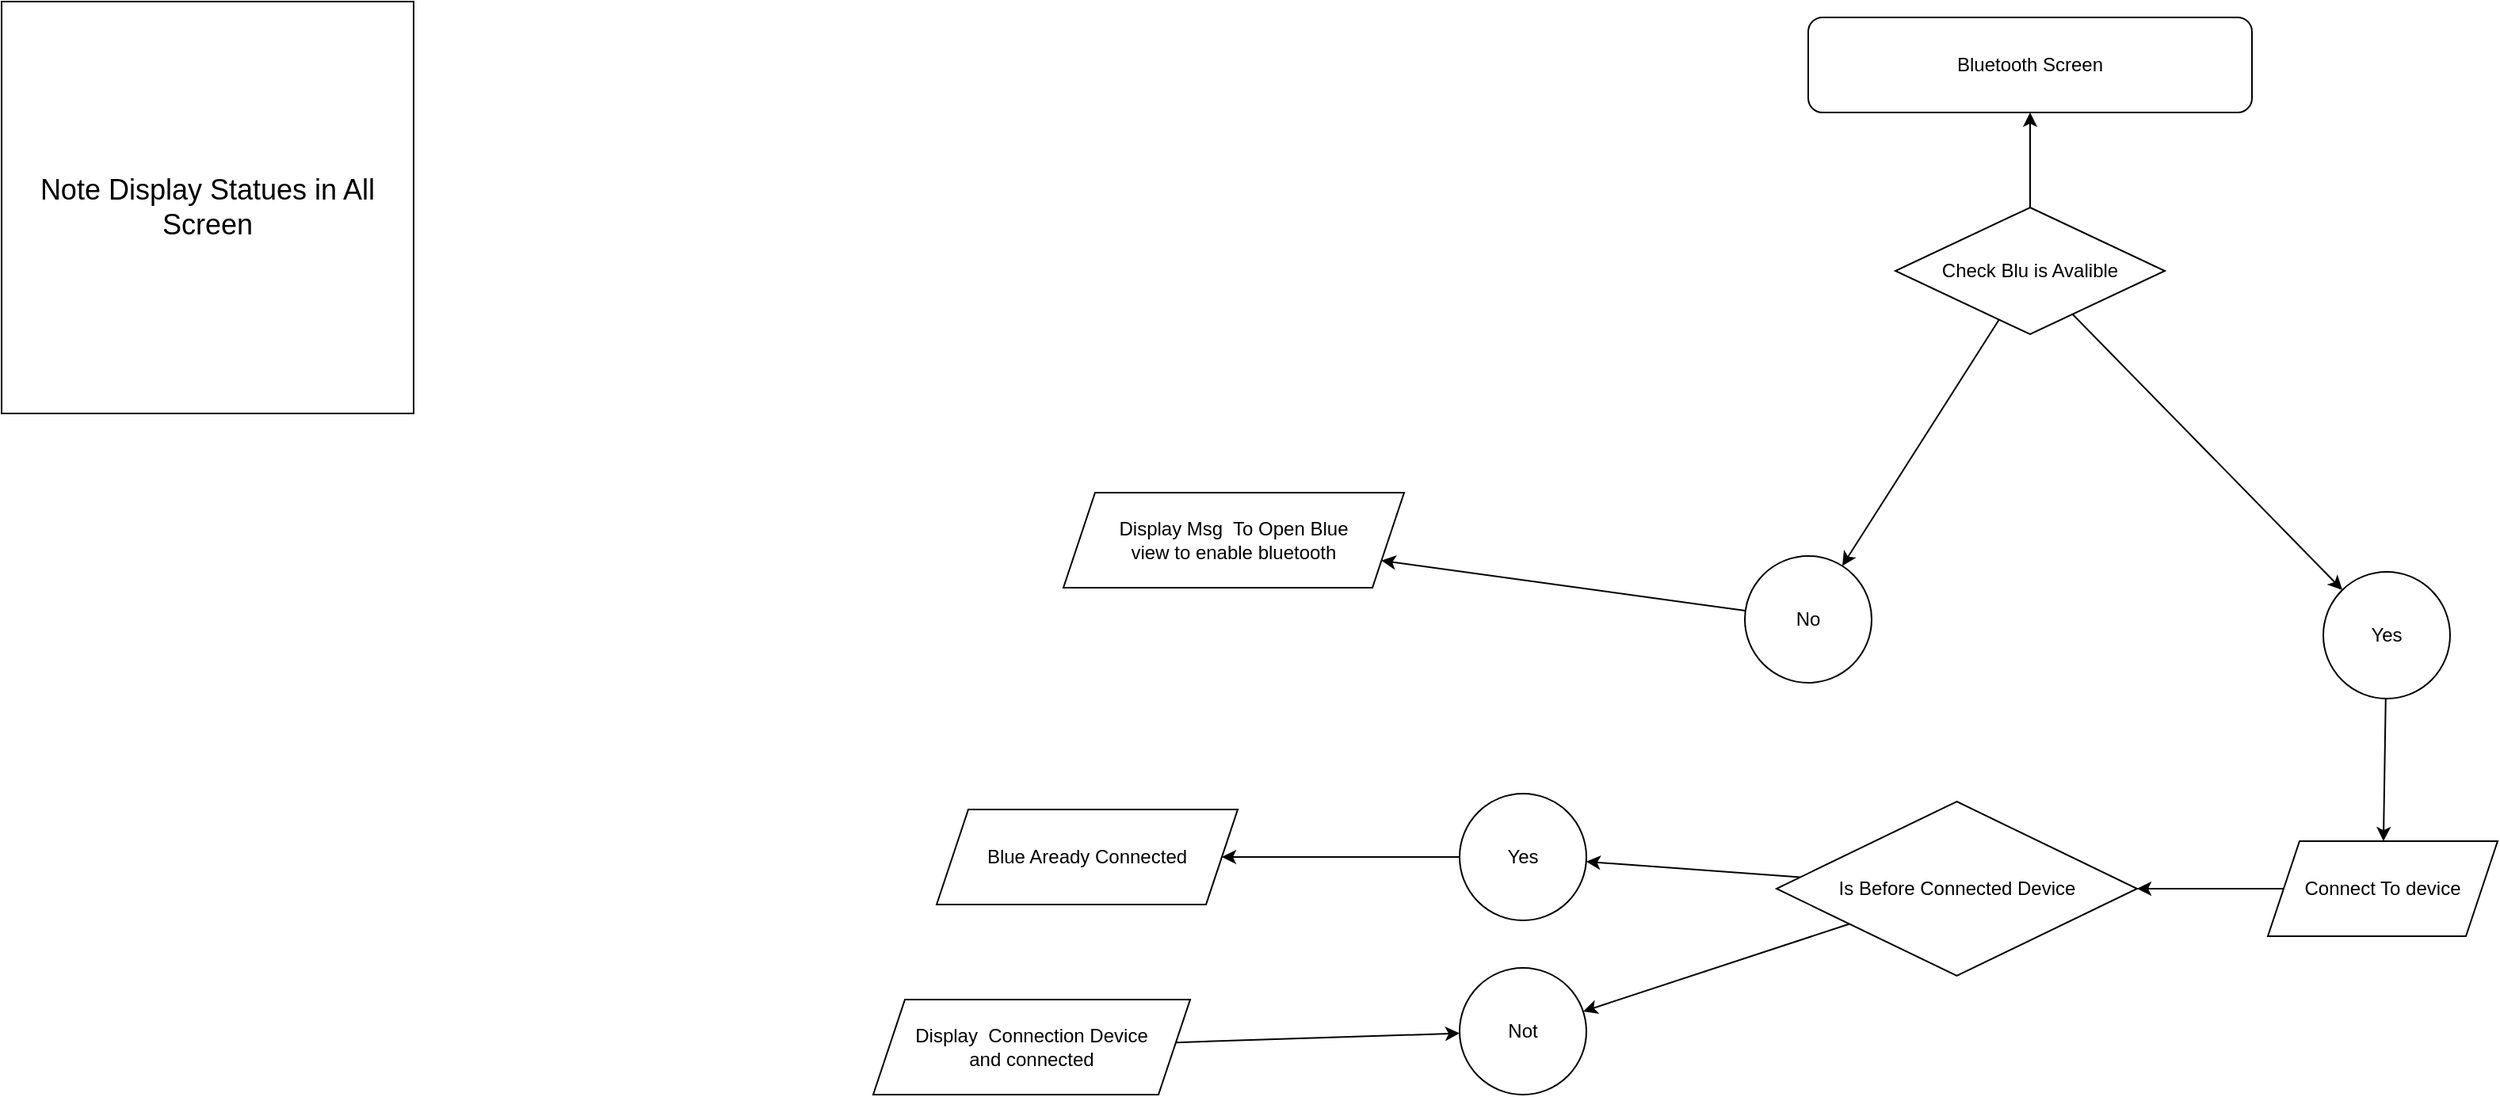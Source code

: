 <mxfile>
    <diagram id="P22CV97pzbp3ZAE5jDfR" name="Page-1">
        <mxGraphModel dx="3713" dy="1610" grid="1" gridSize="10" guides="1" tooltips="1" connect="1" arrows="1" fold="1" page="1" pageScale="1" pageWidth="850" pageHeight="1100" math="0" shadow="0">
            <root>
                <mxCell id="0"/>
                <mxCell id="1" parent="0"/>
                <mxCell id="3" value="Bluetooth Screen" style="rounded=1;whiteSpace=wrap;html=1;" parent="1" vertex="1">
                    <mxGeometry x="320" y="30" width="280" height="60" as="geometry"/>
                </mxCell>
                <mxCell id="16" value="" style="edgeStyle=none;html=1;" parent="1" source="11" target="15" edge="1">
                    <mxGeometry relative="1" as="geometry"/>
                </mxCell>
                <mxCell id="18" value="" style="edgeStyle=none;html=1;" parent="1" source="11" target="17" edge="1">
                    <mxGeometry relative="1" as="geometry"/>
                </mxCell>
                <mxCell id="36" value="" style="edgeStyle=none;html=1;" parent="1" source="11" target="3" edge="1">
                    <mxGeometry relative="1" as="geometry"/>
                </mxCell>
                <mxCell id="11" value="Check Blu is Avalible" style="rhombus;whiteSpace=wrap;html=1;" parent="1" vertex="1">
                    <mxGeometry x="375" y="150" width="170" height="80" as="geometry"/>
                </mxCell>
                <mxCell id="20" value="" style="edgeStyle=none;html=1;" parent="1" source="15" target="19" edge="1">
                    <mxGeometry relative="1" as="geometry"/>
                </mxCell>
                <mxCell id="15" value="Yes" style="ellipse;whiteSpace=wrap;html=1;" parent="1" vertex="1">
                    <mxGeometry x="645" y="380" width="80" height="80" as="geometry"/>
                </mxCell>
                <mxCell id="29" value="" style="edgeStyle=none;html=1;" parent="1" source="17" target="28" edge="1">
                    <mxGeometry relative="1" as="geometry"/>
                </mxCell>
                <mxCell id="17" value="No" style="ellipse;whiteSpace=wrap;html=1;" parent="1" vertex="1">
                    <mxGeometry x="280" y="370" width="80" height="80" as="geometry"/>
                </mxCell>
                <mxCell id="26" value="" style="edgeStyle=none;html=1;" parent="1" source="19" target="25" edge="1">
                    <mxGeometry relative="1" as="geometry"/>
                </mxCell>
                <mxCell id="19" value="Connect To device" style="shape=parallelogram;perimeter=parallelogramPerimeter;whiteSpace=wrap;html=1;fixedSize=1;" parent="1" vertex="1">
                    <mxGeometry x="610" y="550" width="145" height="60" as="geometry"/>
                </mxCell>
                <mxCell id="35" value="" style="edgeStyle=none;html=1;" parent="1" source="21" target="32" edge="1">
                    <mxGeometry relative="1" as="geometry"/>
                </mxCell>
                <mxCell id="21" value="Display&amp;nbsp; Connection Device&lt;br&gt;and connected" style="shape=parallelogram;perimeter=parallelogramPerimeter;whiteSpace=wrap;html=1;fixedSize=1;" parent="1" vertex="1">
                    <mxGeometry x="-270" y="650" width="200" height="60" as="geometry"/>
                </mxCell>
                <mxCell id="31" value="" style="edgeStyle=none;html=1;" parent="1" source="25" target="30" edge="1">
                    <mxGeometry relative="1" as="geometry"/>
                </mxCell>
                <mxCell id="33" value="" style="edgeStyle=none;html=1;" parent="1" source="25" target="32" edge="1">
                    <mxGeometry relative="1" as="geometry"/>
                </mxCell>
                <mxCell id="25" value="Is Before Connected Device" style="rhombus;whiteSpace=wrap;html=1;" parent="1" vertex="1">
                    <mxGeometry x="300" y="525" width="227.5" height="110" as="geometry"/>
                </mxCell>
                <mxCell id="28" value="Display Msg&amp;nbsp; To Open Blue&lt;br&gt;view to enable bluetooth" style="shape=parallelogram;perimeter=parallelogramPerimeter;whiteSpace=wrap;html=1;fixedSize=1;" parent="1" vertex="1">
                    <mxGeometry x="-150" y="330" width="215" height="60" as="geometry"/>
                </mxCell>
                <mxCell id="38" value="" style="edgeStyle=none;html=1;" parent="1" source="30" target="37" edge="1">
                    <mxGeometry relative="1" as="geometry"/>
                </mxCell>
                <mxCell id="30" value="Yes" style="ellipse;whiteSpace=wrap;html=1;" parent="1" vertex="1">
                    <mxGeometry x="100" y="520" width="80" height="80" as="geometry"/>
                </mxCell>
                <mxCell id="32" value="Not" style="ellipse;whiteSpace=wrap;html=1;" parent="1" vertex="1">
                    <mxGeometry x="100" y="630" width="80" height="80" as="geometry"/>
                </mxCell>
                <mxCell id="37" value="Blue Aready Connected" style="shape=parallelogram;perimeter=parallelogramPerimeter;whiteSpace=wrap;html=1;fixedSize=1;" parent="1" vertex="1">
                    <mxGeometry x="-230" y="530" width="190" height="60" as="geometry"/>
                </mxCell>
                <mxCell id="40" value="&lt;font style=&quot;font-size: 18px;&quot;&gt;Note Display Statues in All Screen&lt;/font&gt;" style="whiteSpace=wrap;html=1;aspect=fixed;" vertex="1" parent="1">
                    <mxGeometry x="-820" y="20" width="260" height="260" as="geometry"/>
                </mxCell>
            </root>
        </mxGraphModel>
    </diagram>
</mxfile>
